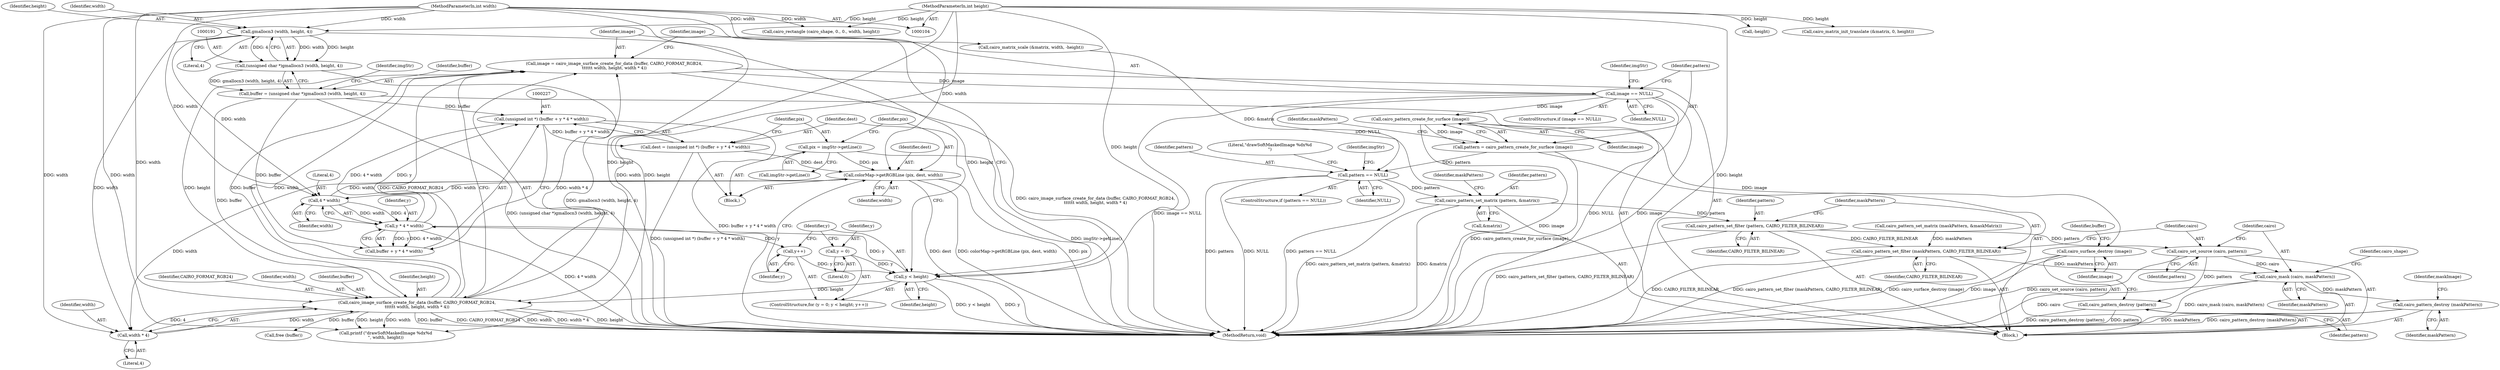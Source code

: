digraph "0_poppler_7b2d314a61fd0e12f47c62996cb49ec0d1ba747a_3@API" {
"1000242" [label="(Call,image = cairo_image_surface_create_for_data (buffer, CAIRO_FORMAT_RGB24,\n\t\t\t\t\t\t width, height, width * 4))"];
"1000244" [label="(Call,cairo_image_surface_create_for_data (buffer, CAIRO_FORMAT_RGB24,\n\t\t\t\t\t\t width, height, width * 4))"];
"1000188" [label="(Call,buffer = (unsigned char *)gmallocn3 (width, height, 4))"];
"1000190" [label="(Call,(unsigned char *)gmallocn3 (width, height, 4))"];
"1000192" [label="(Call,gmallocn3 (width, height, 4))"];
"1000108" [label="(MethodParameterIn,int width)"];
"1000109" [label="(MethodParameterIn,int height)"];
"1000249" [label="(Call,width * 4)"];
"1000238" [label="(Call,colorMap->getRGBLine (pix, dest, width))"];
"1000235" [label="(Call,pix = imgStr->getLine())"];
"1000224" [label="(Call,dest = (unsigned int *) (buffer + y * 4 * width))"];
"1000226" [label="(Call,(unsigned int *) (buffer + y * 4 * width))"];
"1000230" [label="(Call,y * 4 * width)"];
"1000218" [label="(Call,y < height)"];
"1000215" [label="(Call,y = 0)"];
"1000221" [label="(Call,y++)"];
"1000232" [label="(Call,4 * width)"];
"1000253" [label="(Call,image == NULL)"];
"1000262" [label="(Call,cairo_pattern_create_for_surface (image))"];
"1000260" [label="(Call,pattern = cairo_pattern_create_for_surface (image))"];
"1000269" [label="(Call,pattern == NULL)"];
"1000303" [label="(Call,cairo_pattern_set_matrix (pattern, &matrix))"];
"1000311" [label="(Call,cairo_pattern_set_filter (pattern, CAIRO_FILTER_BILINEAR))"];
"1000314" [label="(Call,cairo_pattern_set_filter (maskPattern, CAIRO_FILTER_BILINEAR))"];
"1000320" [label="(Call,cairo_mask (cairo, maskPattern))"];
"1000334" [label="(Call,cairo_pattern_destroy (maskPattern))"];
"1000317" [label="(Call,cairo_set_source (cairo, pattern))"];
"1000338" [label="(Call,cairo_pattern_destroy (pattern))"];
"1000340" [label="(Call,cairo_surface_destroy (image))"];
"1000342" [label="(Call,free (buffer))"];
"1000343" [label="(Identifier,buffer)"];
"1000250" [label="(Identifier,width)"];
"1000277" [label="(Call,printf (\"drawSoftMaskedImage %dx%d\n\", width, height))"];
"1000194" [label="(Identifier,height)"];
"1000278" [label="(Literal,\"drawSoftMaskedImage %dx%d\n\")"];
"1000197" [label="(Identifier,imgStr)"];
"1000303" [label="(Call,cairo_pattern_set_matrix (pattern, &matrix))"];
"1000216" [label="(Identifier,y)"];
"1000338" [label="(Call,cairo_pattern_destroy (pattern))"];
"1000222" [label="(Identifier,y)"];
"1000236" [label="(Identifier,pix)"];
"1000190" [label="(Call,(unsigned char *)gmallocn3 (width, height, 4))"];
"1000308" [label="(Identifier,maskPattern)"];
"1000260" [label="(Call,pattern = cairo_pattern_create_for_surface (image))"];
"1000193" [label="(Identifier,width)"];
"1000253" [label="(Call,image == NULL)"];
"1000188" [label="(Call,buffer = (unsigned char *)gmallocn3 (width, height, 4))"];
"1000249" [label="(Call,width * 4)"];
"1000334" [label="(Call,cairo_pattern_destroy (maskPattern))"];
"1000217" [label="(Literal,0)"];
"1000234" [label="(Identifier,width)"];
"1000108" [label="(MethodParameterIn,int width)"];
"1000195" [label="(Literal,4)"];
"1000337" [label="(Identifier,maskImage)"];
"1000238" [label="(Call,colorMap->getRGBLine (pix, dest, width))"];
"1000251" [label="(Literal,4)"];
"1000311" [label="(Call,cairo_pattern_set_filter (pattern, CAIRO_FILTER_BILINEAR))"];
"1000241" [label="(Identifier,width)"];
"1000340" [label="(Call,cairo_surface_destroy (image))"];
"1000232" [label="(Call,4 * width)"];
"1000269" [label="(Call,pattern == NULL)"];
"1000305" [label="(Call,&matrix)"];
"1000214" [label="(ControlStructure,for (y = 0; y < height; y++))"];
"1000189" [label="(Identifier,buffer)"];
"1000261" [label="(Identifier,pattern)"];
"1000233" [label="(Literal,4)"];
"1000265" [label="(Identifier,maskPattern)"];
"1000322" [label="(Identifier,maskPattern)"];
"1000271" [label="(Identifier,NULL)"];
"1000231" [label="(Identifier,y)"];
"1000318" [label="(Identifier,cairo)"];
"1000248" [label="(Identifier,height)"];
"1000314" [label="(Call,cairo_pattern_set_filter (maskPattern, CAIRO_FILTER_BILINEAR))"];
"1000268" [label="(ControlStructure,if (pattern == NULL))"];
"1000221" [label="(Call,y++)"];
"1000262" [label="(Call,cairo_pattern_create_for_surface (image))"];
"1000341" [label="(Identifier,image)"];
"1000286" [label="(Call,cairo_matrix_scale (&matrix, width, -height))"];
"1000290" [label="(Call,-height)"];
"1000258" [label="(Identifier,imgStr)"];
"1000246" [label="(Identifier,CAIRO_FORMAT_RGB24)"];
"1000220" [label="(Identifier,height)"];
"1000263" [label="(Identifier,image)"];
"1000223" [label="(Block,)"];
"1000307" [label="(Call,cairo_pattern_set_matrix (maskPattern, &maskMatrix))"];
"1000320" [label="(Call,cairo_mask (cairo, maskPattern))"];
"1000252" [label="(ControlStructure,if (image == NULL))"];
"1000281" [label="(Call,cairo_matrix_init_translate (&matrix, 0, height))"];
"1000225" [label="(Identifier,dest)"];
"1000239" [label="(Identifier,pix)"];
"1000215" [label="(Call,y = 0)"];
"1000219" [label="(Identifier,y)"];
"1000115" [label="(Block,)"];
"1000321" [label="(Identifier,cairo)"];
"1000244" [label="(Call,cairo_image_surface_create_for_data (buffer, CAIRO_FORMAT_RGB24,\n\t\t\t\t\t\t width, height, width * 4))"];
"1000192" [label="(Call,gmallocn3 (width, height, 4))"];
"1000230" [label="(Call,y * 4 * width)"];
"1000242" [label="(Call,image = cairo_image_surface_create_for_data (buffer, CAIRO_FORMAT_RGB24,\n\t\t\t\t\t\t width, height, width * 4))"];
"1000312" [label="(Identifier,pattern)"];
"1000317" [label="(Call,cairo_set_source (cairo, pattern))"];
"1000274" [label="(Identifier,imgStr)"];
"1000339" [label="(Identifier,pattern)"];
"1000304" [label="(Identifier,pattern)"];
"1000270" [label="(Identifier,pattern)"];
"1000224" [label="(Call,dest = (unsigned int *) (buffer + y * 4 * width))"];
"1000247" [label="(Identifier,width)"];
"1000255" [label="(Identifier,NULL)"];
"1000324" [label="(Identifier,cairo_shape)"];
"1000235" [label="(Call,pix = imgStr->getLine())"];
"1000218" [label="(Call,y < height)"];
"1000228" [label="(Call,buffer + y * 4 * width)"];
"1000348" [label="(MethodReturn,void)"];
"1000326" [label="(Call,cairo_rectangle (cairo_shape, 0., 0., width, height))"];
"1000109" [label="(MethodParameterIn,int height)"];
"1000315" [label="(Identifier,maskPattern)"];
"1000254" [label="(Identifier,image)"];
"1000237" [label="(Call,imgStr->getLine())"];
"1000319" [label="(Identifier,pattern)"];
"1000313" [label="(Identifier,CAIRO_FILTER_BILINEAR)"];
"1000240" [label="(Identifier,dest)"];
"1000245" [label="(Identifier,buffer)"];
"1000335" [label="(Identifier,maskPattern)"];
"1000316" [label="(Identifier,CAIRO_FILTER_BILINEAR)"];
"1000243" [label="(Identifier,image)"];
"1000226" [label="(Call,(unsigned int *) (buffer + y * 4 * width))"];
"1000242" -> "1000115"  [label="AST: "];
"1000242" -> "1000244"  [label="CFG: "];
"1000243" -> "1000242"  [label="AST: "];
"1000244" -> "1000242"  [label="AST: "];
"1000254" -> "1000242"  [label="CFG: "];
"1000242" -> "1000348"  [label="DDG: cairo_image_surface_create_for_data (buffer, CAIRO_FORMAT_RGB24,\n\t\t\t\t\t\t width, height, width * 4)"];
"1000244" -> "1000242"  [label="DDG: height"];
"1000244" -> "1000242"  [label="DDG: width"];
"1000244" -> "1000242"  [label="DDG: width * 4"];
"1000244" -> "1000242"  [label="DDG: buffer"];
"1000244" -> "1000242"  [label="DDG: CAIRO_FORMAT_RGB24"];
"1000242" -> "1000253"  [label="DDG: image"];
"1000244" -> "1000249"  [label="CFG: "];
"1000245" -> "1000244"  [label="AST: "];
"1000246" -> "1000244"  [label="AST: "];
"1000247" -> "1000244"  [label="AST: "];
"1000248" -> "1000244"  [label="AST: "];
"1000249" -> "1000244"  [label="AST: "];
"1000244" -> "1000348"  [label="DDG: height"];
"1000244" -> "1000348"  [label="DDG: buffer"];
"1000244" -> "1000348"  [label="DDG: CAIRO_FORMAT_RGB24"];
"1000244" -> "1000348"  [label="DDG: width"];
"1000244" -> "1000348"  [label="DDG: width * 4"];
"1000188" -> "1000244"  [label="DDG: buffer"];
"1000249" -> "1000244"  [label="DDG: width"];
"1000249" -> "1000244"  [label="DDG: 4"];
"1000108" -> "1000244"  [label="DDG: width"];
"1000218" -> "1000244"  [label="DDG: height"];
"1000109" -> "1000244"  [label="DDG: height"];
"1000244" -> "1000277"  [label="DDG: width"];
"1000244" -> "1000277"  [label="DDG: height"];
"1000244" -> "1000342"  [label="DDG: buffer"];
"1000188" -> "1000115"  [label="AST: "];
"1000188" -> "1000190"  [label="CFG: "];
"1000189" -> "1000188"  [label="AST: "];
"1000190" -> "1000188"  [label="AST: "];
"1000197" -> "1000188"  [label="CFG: "];
"1000188" -> "1000348"  [label="DDG: (unsigned char *)gmallocn3 (width, height, 4)"];
"1000190" -> "1000188"  [label="DDG: gmallocn3 (width, height, 4)"];
"1000188" -> "1000226"  [label="DDG: buffer"];
"1000188" -> "1000228"  [label="DDG: buffer"];
"1000190" -> "1000192"  [label="CFG: "];
"1000191" -> "1000190"  [label="AST: "];
"1000192" -> "1000190"  [label="AST: "];
"1000190" -> "1000348"  [label="DDG: gmallocn3 (width, height, 4)"];
"1000192" -> "1000190"  [label="DDG: width"];
"1000192" -> "1000190"  [label="DDG: height"];
"1000192" -> "1000190"  [label="DDG: 4"];
"1000192" -> "1000195"  [label="CFG: "];
"1000193" -> "1000192"  [label="AST: "];
"1000194" -> "1000192"  [label="AST: "];
"1000195" -> "1000192"  [label="AST: "];
"1000108" -> "1000192"  [label="DDG: width"];
"1000109" -> "1000192"  [label="DDG: height"];
"1000192" -> "1000218"  [label="DDG: height"];
"1000192" -> "1000232"  [label="DDG: width"];
"1000192" -> "1000249"  [label="DDG: width"];
"1000108" -> "1000104"  [label="AST: "];
"1000108" -> "1000348"  [label="DDG: width"];
"1000108" -> "1000232"  [label="DDG: width"];
"1000108" -> "1000238"  [label="DDG: width"];
"1000108" -> "1000249"  [label="DDG: width"];
"1000108" -> "1000277"  [label="DDG: width"];
"1000108" -> "1000286"  [label="DDG: width"];
"1000108" -> "1000326"  [label="DDG: width"];
"1000109" -> "1000104"  [label="AST: "];
"1000109" -> "1000348"  [label="DDG: height"];
"1000109" -> "1000218"  [label="DDG: height"];
"1000109" -> "1000277"  [label="DDG: height"];
"1000109" -> "1000281"  [label="DDG: height"];
"1000109" -> "1000290"  [label="DDG: height"];
"1000109" -> "1000326"  [label="DDG: height"];
"1000249" -> "1000251"  [label="CFG: "];
"1000250" -> "1000249"  [label="AST: "];
"1000251" -> "1000249"  [label="AST: "];
"1000238" -> "1000249"  [label="DDG: width"];
"1000238" -> "1000223"  [label="AST: "];
"1000238" -> "1000241"  [label="CFG: "];
"1000239" -> "1000238"  [label="AST: "];
"1000240" -> "1000238"  [label="AST: "];
"1000241" -> "1000238"  [label="AST: "];
"1000222" -> "1000238"  [label="CFG: "];
"1000238" -> "1000348"  [label="DDG: pix"];
"1000238" -> "1000348"  [label="DDG: dest"];
"1000238" -> "1000348"  [label="DDG: colorMap->getRGBLine (pix, dest, width)"];
"1000238" -> "1000232"  [label="DDG: width"];
"1000235" -> "1000238"  [label="DDG: pix"];
"1000224" -> "1000238"  [label="DDG: dest"];
"1000232" -> "1000238"  [label="DDG: width"];
"1000235" -> "1000223"  [label="AST: "];
"1000235" -> "1000237"  [label="CFG: "];
"1000236" -> "1000235"  [label="AST: "];
"1000237" -> "1000235"  [label="AST: "];
"1000239" -> "1000235"  [label="CFG: "];
"1000235" -> "1000348"  [label="DDG: imgStr->getLine()"];
"1000224" -> "1000223"  [label="AST: "];
"1000224" -> "1000226"  [label="CFG: "];
"1000225" -> "1000224"  [label="AST: "];
"1000226" -> "1000224"  [label="AST: "];
"1000236" -> "1000224"  [label="CFG: "];
"1000224" -> "1000348"  [label="DDG: (unsigned int *) (buffer + y * 4 * width)"];
"1000226" -> "1000224"  [label="DDG: buffer + y * 4 * width"];
"1000226" -> "1000228"  [label="CFG: "];
"1000227" -> "1000226"  [label="AST: "];
"1000228" -> "1000226"  [label="AST: "];
"1000226" -> "1000348"  [label="DDG: buffer + y * 4 * width"];
"1000230" -> "1000226"  [label="DDG: y"];
"1000230" -> "1000226"  [label="DDG: 4 * width"];
"1000230" -> "1000228"  [label="AST: "];
"1000230" -> "1000232"  [label="CFG: "];
"1000231" -> "1000230"  [label="AST: "];
"1000232" -> "1000230"  [label="AST: "];
"1000228" -> "1000230"  [label="CFG: "];
"1000230" -> "1000348"  [label="DDG: 4 * width"];
"1000230" -> "1000221"  [label="DDG: y"];
"1000230" -> "1000228"  [label="DDG: y"];
"1000230" -> "1000228"  [label="DDG: 4 * width"];
"1000218" -> "1000230"  [label="DDG: y"];
"1000232" -> "1000230"  [label="DDG: 4"];
"1000232" -> "1000230"  [label="DDG: width"];
"1000218" -> "1000214"  [label="AST: "];
"1000218" -> "1000220"  [label="CFG: "];
"1000219" -> "1000218"  [label="AST: "];
"1000220" -> "1000218"  [label="AST: "];
"1000225" -> "1000218"  [label="CFG: "];
"1000243" -> "1000218"  [label="CFG: "];
"1000218" -> "1000348"  [label="DDG: y"];
"1000218" -> "1000348"  [label="DDG: y < height"];
"1000215" -> "1000218"  [label="DDG: y"];
"1000221" -> "1000218"  [label="DDG: y"];
"1000215" -> "1000214"  [label="AST: "];
"1000215" -> "1000217"  [label="CFG: "];
"1000216" -> "1000215"  [label="AST: "];
"1000217" -> "1000215"  [label="AST: "];
"1000219" -> "1000215"  [label="CFG: "];
"1000221" -> "1000214"  [label="AST: "];
"1000221" -> "1000222"  [label="CFG: "];
"1000222" -> "1000221"  [label="AST: "];
"1000219" -> "1000221"  [label="CFG: "];
"1000232" -> "1000234"  [label="CFG: "];
"1000233" -> "1000232"  [label="AST: "];
"1000234" -> "1000232"  [label="AST: "];
"1000253" -> "1000252"  [label="AST: "];
"1000253" -> "1000255"  [label="CFG: "];
"1000254" -> "1000253"  [label="AST: "];
"1000255" -> "1000253"  [label="AST: "];
"1000258" -> "1000253"  [label="CFG: "];
"1000261" -> "1000253"  [label="CFG: "];
"1000253" -> "1000348"  [label="DDG: image == NULL"];
"1000253" -> "1000348"  [label="DDG: NULL"];
"1000253" -> "1000348"  [label="DDG: image"];
"1000253" -> "1000262"  [label="DDG: image"];
"1000253" -> "1000269"  [label="DDG: NULL"];
"1000262" -> "1000260"  [label="AST: "];
"1000262" -> "1000263"  [label="CFG: "];
"1000263" -> "1000262"  [label="AST: "];
"1000260" -> "1000262"  [label="CFG: "];
"1000262" -> "1000348"  [label="DDG: image"];
"1000262" -> "1000260"  [label="DDG: image"];
"1000262" -> "1000340"  [label="DDG: image"];
"1000260" -> "1000115"  [label="AST: "];
"1000261" -> "1000260"  [label="AST: "];
"1000265" -> "1000260"  [label="CFG: "];
"1000260" -> "1000348"  [label="DDG: cairo_pattern_create_for_surface (image)"];
"1000260" -> "1000269"  [label="DDG: pattern"];
"1000269" -> "1000268"  [label="AST: "];
"1000269" -> "1000271"  [label="CFG: "];
"1000270" -> "1000269"  [label="AST: "];
"1000271" -> "1000269"  [label="AST: "];
"1000274" -> "1000269"  [label="CFG: "];
"1000278" -> "1000269"  [label="CFG: "];
"1000269" -> "1000348"  [label="DDG: pattern == NULL"];
"1000269" -> "1000348"  [label="DDG: pattern"];
"1000269" -> "1000348"  [label="DDG: NULL"];
"1000269" -> "1000303"  [label="DDG: pattern"];
"1000303" -> "1000115"  [label="AST: "];
"1000303" -> "1000305"  [label="CFG: "];
"1000304" -> "1000303"  [label="AST: "];
"1000305" -> "1000303"  [label="AST: "];
"1000308" -> "1000303"  [label="CFG: "];
"1000303" -> "1000348"  [label="DDG: cairo_pattern_set_matrix (pattern, &matrix)"];
"1000303" -> "1000348"  [label="DDG: &matrix"];
"1000286" -> "1000303"  [label="DDG: &matrix"];
"1000303" -> "1000311"  [label="DDG: pattern"];
"1000311" -> "1000115"  [label="AST: "];
"1000311" -> "1000313"  [label="CFG: "];
"1000312" -> "1000311"  [label="AST: "];
"1000313" -> "1000311"  [label="AST: "];
"1000315" -> "1000311"  [label="CFG: "];
"1000311" -> "1000348"  [label="DDG: cairo_pattern_set_filter (pattern, CAIRO_FILTER_BILINEAR)"];
"1000311" -> "1000314"  [label="DDG: CAIRO_FILTER_BILINEAR"];
"1000311" -> "1000317"  [label="DDG: pattern"];
"1000314" -> "1000115"  [label="AST: "];
"1000314" -> "1000316"  [label="CFG: "];
"1000315" -> "1000314"  [label="AST: "];
"1000316" -> "1000314"  [label="AST: "];
"1000318" -> "1000314"  [label="CFG: "];
"1000314" -> "1000348"  [label="DDG: CAIRO_FILTER_BILINEAR"];
"1000314" -> "1000348"  [label="DDG: cairo_pattern_set_filter (maskPattern, CAIRO_FILTER_BILINEAR)"];
"1000307" -> "1000314"  [label="DDG: maskPattern"];
"1000314" -> "1000320"  [label="DDG: maskPattern"];
"1000320" -> "1000115"  [label="AST: "];
"1000320" -> "1000322"  [label="CFG: "];
"1000321" -> "1000320"  [label="AST: "];
"1000322" -> "1000320"  [label="AST: "];
"1000324" -> "1000320"  [label="CFG: "];
"1000320" -> "1000348"  [label="DDG: cairo"];
"1000320" -> "1000348"  [label="DDG: cairo_mask (cairo, maskPattern)"];
"1000317" -> "1000320"  [label="DDG: cairo"];
"1000320" -> "1000334"  [label="DDG: maskPattern"];
"1000334" -> "1000115"  [label="AST: "];
"1000334" -> "1000335"  [label="CFG: "];
"1000335" -> "1000334"  [label="AST: "];
"1000337" -> "1000334"  [label="CFG: "];
"1000334" -> "1000348"  [label="DDG: cairo_pattern_destroy (maskPattern)"];
"1000334" -> "1000348"  [label="DDG: maskPattern"];
"1000317" -> "1000115"  [label="AST: "];
"1000317" -> "1000319"  [label="CFG: "];
"1000318" -> "1000317"  [label="AST: "];
"1000319" -> "1000317"  [label="AST: "];
"1000321" -> "1000317"  [label="CFG: "];
"1000317" -> "1000348"  [label="DDG: cairo_set_source (cairo, pattern)"];
"1000317" -> "1000338"  [label="DDG: pattern"];
"1000338" -> "1000115"  [label="AST: "];
"1000338" -> "1000339"  [label="CFG: "];
"1000339" -> "1000338"  [label="AST: "];
"1000341" -> "1000338"  [label="CFG: "];
"1000338" -> "1000348"  [label="DDG: pattern"];
"1000338" -> "1000348"  [label="DDG: cairo_pattern_destroy (pattern)"];
"1000340" -> "1000115"  [label="AST: "];
"1000340" -> "1000341"  [label="CFG: "];
"1000341" -> "1000340"  [label="AST: "];
"1000343" -> "1000340"  [label="CFG: "];
"1000340" -> "1000348"  [label="DDG: cairo_surface_destroy (image)"];
"1000340" -> "1000348"  [label="DDG: image"];
}
